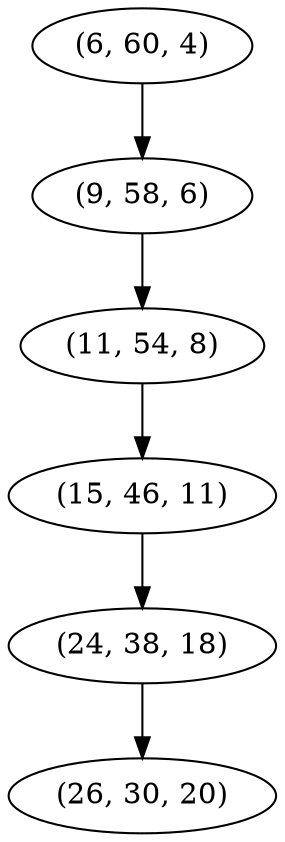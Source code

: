 digraph tree {
    "(6, 60, 4)";
    "(9, 58, 6)";
    "(11, 54, 8)";
    "(15, 46, 11)";
    "(24, 38, 18)";
    "(26, 30, 20)";
    "(6, 60, 4)" -> "(9, 58, 6)";
    "(9, 58, 6)" -> "(11, 54, 8)";
    "(11, 54, 8)" -> "(15, 46, 11)";
    "(15, 46, 11)" -> "(24, 38, 18)";
    "(24, 38, 18)" -> "(26, 30, 20)";
}
